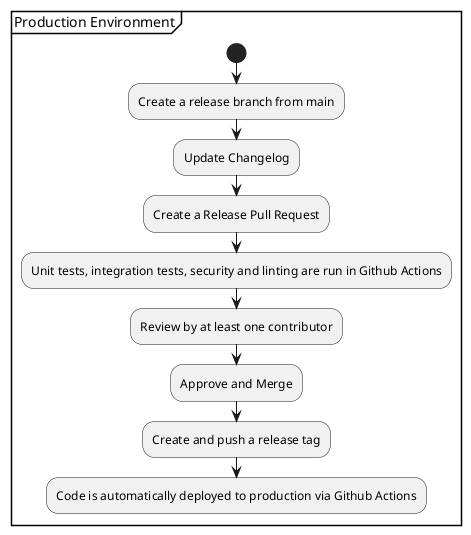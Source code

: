 @startuml production

partition "Production Environment" {
  start
  :Create a release branch from main;
  :Update Changelog;
  :Create a Release Pull Request;
  :Unit tests, integration tests, security and linting are run in Github Actions;
  :Review by at least one contributor;
  :Approve and Merge;
  :Create and push a release tag;
  :Code is automatically deployed to production via Github Actions;
}

